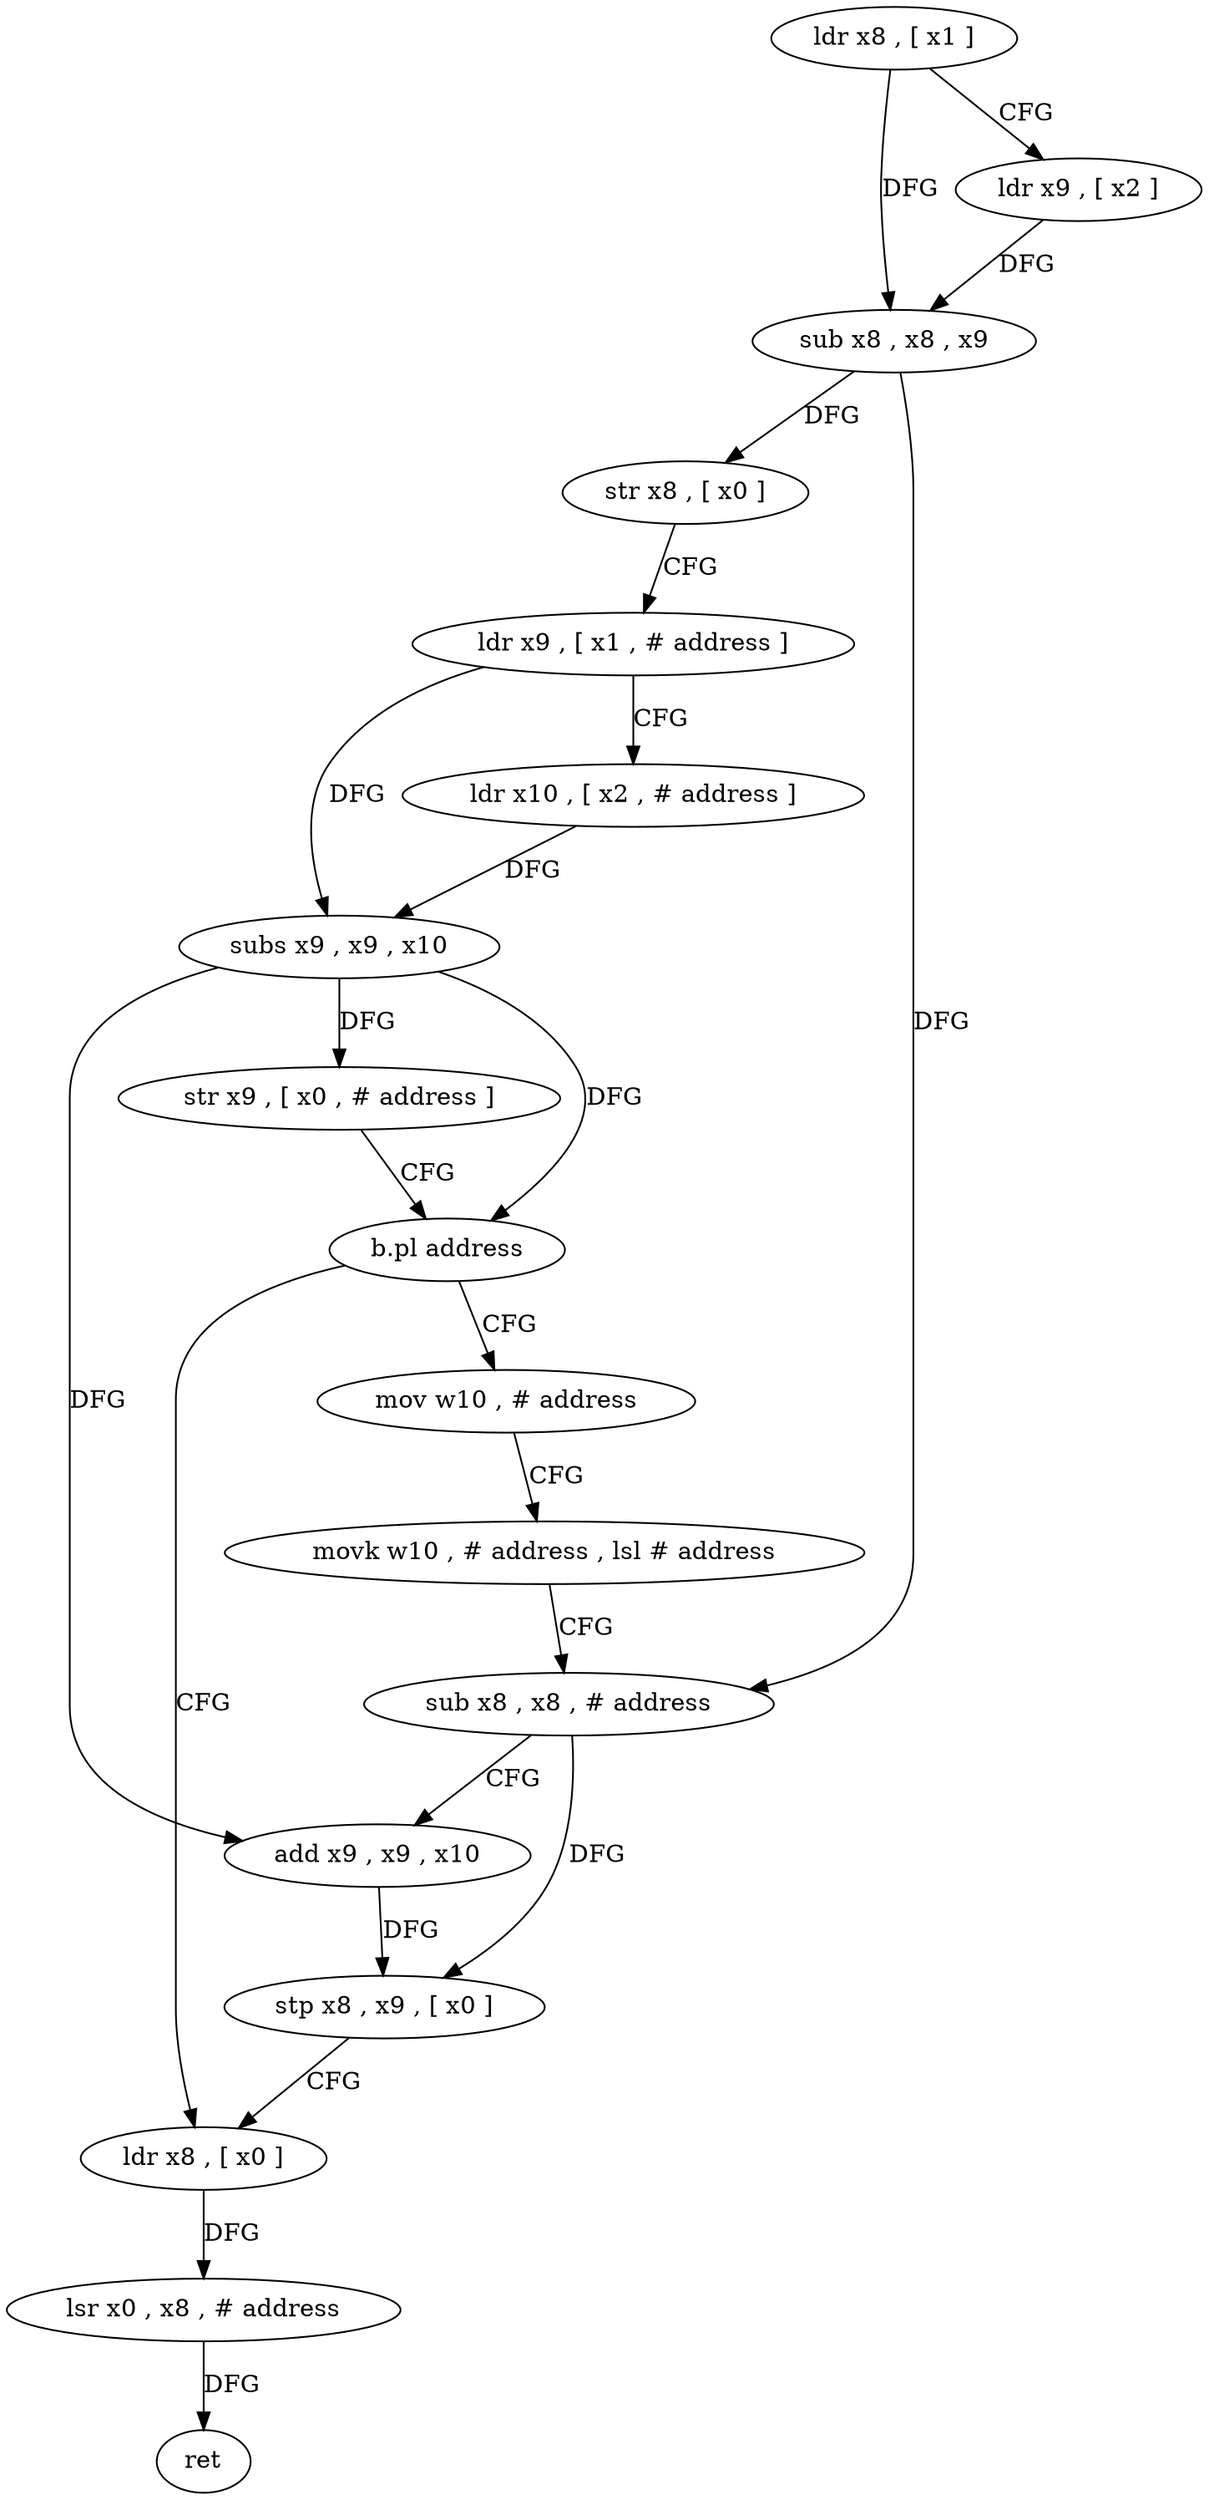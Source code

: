 digraph "func" {
"75024" [label = "ldr x8 , [ x1 ]" ]
"75028" [label = "ldr x9 , [ x2 ]" ]
"75032" [label = "sub x8 , x8 , x9" ]
"75036" [label = "str x8 , [ x0 ]" ]
"75040" [label = "ldr x9 , [ x1 , # address ]" ]
"75044" [label = "ldr x10 , [ x2 , # address ]" ]
"75048" [label = "subs x9 , x9 , x10" ]
"75052" [label = "str x9 , [ x0 , # address ]" ]
"75056" [label = "b.pl address" ]
"75080" [label = "ldr x8 , [ x0 ]" ]
"75060" [label = "mov w10 , # address" ]
"75084" [label = "lsr x0 , x8 , # address" ]
"75088" [label = "ret" ]
"75064" [label = "movk w10 , # address , lsl # address" ]
"75068" [label = "sub x8 , x8 , # address" ]
"75072" [label = "add x9 , x9 , x10" ]
"75076" [label = "stp x8 , x9 , [ x0 ]" ]
"75024" -> "75028" [ label = "CFG" ]
"75024" -> "75032" [ label = "DFG" ]
"75028" -> "75032" [ label = "DFG" ]
"75032" -> "75036" [ label = "DFG" ]
"75032" -> "75068" [ label = "DFG" ]
"75036" -> "75040" [ label = "CFG" ]
"75040" -> "75044" [ label = "CFG" ]
"75040" -> "75048" [ label = "DFG" ]
"75044" -> "75048" [ label = "DFG" ]
"75048" -> "75052" [ label = "DFG" ]
"75048" -> "75072" [ label = "DFG" ]
"75048" -> "75056" [ label = "DFG" ]
"75052" -> "75056" [ label = "CFG" ]
"75056" -> "75080" [ label = "CFG" ]
"75056" -> "75060" [ label = "CFG" ]
"75080" -> "75084" [ label = "DFG" ]
"75060" -> "75064" [ label = "CFG" ]
"75084" -> "75088" [ label = "DFG" ]
"75064" -> "75068" [ label = "CFG" ]
"75068" -> "75072" [ label = "CFG" ]
"75068" -> "75076" [ label = "DFG" ]
"75072" -> "75076" [ label = "DFG" ]
"75076" -> "75080" [ label = "CFG" ]
}
